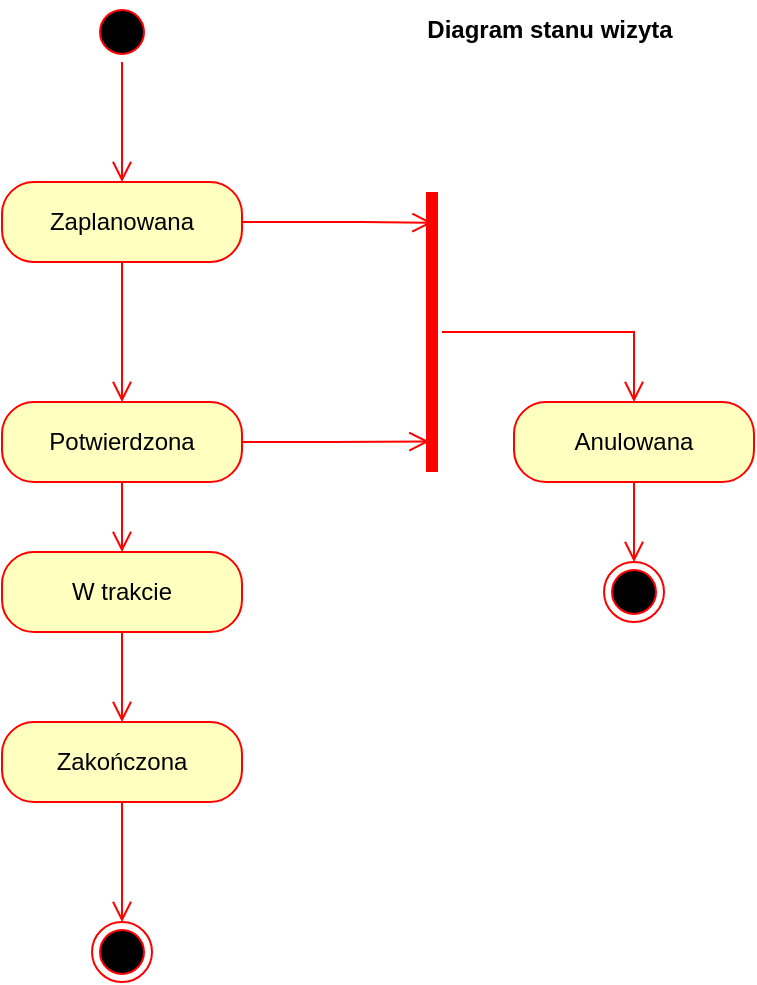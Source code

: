 <mxfile version="18.1.3" type="google"><diagram id="xczXRzMOCAQHV8vyfEkh" name="Page-1"><mxGraphModel grid="1" page="1" gridSize="10" guides="1" tooltips="1" connect="1" arrows="1" fold="1" pageScale="1" pageWidth="827" pageHeight="1169" math="0" shadow="0"><root><mxCell id="0"/><mxCell id="1" parent="0"/><mxCell id="0-1TfR2W8aiOouoFsiim-1" value="" style="ellipse;html=1;shape=startState;fillColor=#000000;strokeColor=#ff0000;" vertex="1" parent="1"><mxGeometry x="145" y="85" width="30" height="30" as="geometry"/></mxCell><mxCell id="0-1TfR2W8aiOouoFsiim-2" value="" style="edgeStyle=orthogonalEdgeStyle;html=1;verticalAlign=bottom;endArrow=open;endSize=8;strokeColor=#ff0000;rounded=0;" edge="1" parent="1" source="0-1TfR2W8aiOouoFsiim-1"><mxGeometry relative="1" as="geometry"><mxPoint x="160" y="175" as="targetPoint"/></mxGeometry></mxCell><mxCell id="0-1TfR2W8aiOouoFsiim-3" value="Zaplanowana" style="rounded=1;whiteSpace=wrap;html=1;arcSize=40;fontColor=#000000;fillColor=#ffffc0;strokeColor=#ff0000;" vertex="1" parent="1"><mxGeometry x="100" y="175" width="120" height="40" as="geometry"/></mxCell><mxCell id="0-1TfR2W8aiOouoFsiim-4" value="" style="edgeStyle=orthogonalEdgeStyle;html=1;verticalAlign=bottom;endArrow=open;endSize=8;strokeColor=#ff0000;rounded=0;" edge="1" parent="1" source="0-1TfR2W8aiOouoFsiim-3"><mxGeometry relative="1" as="geometry"><mxPoint x="160" y="285" as="targetPoint"/></mxGeometry></mxCell><mxCell id="0-1TfR2W8aiOouoFsiim-5" value="Potwierdzona" style="rounded=1;whiteSpace=wrap;html=1;arcSize=40;fontColor=#000000;fillColor=#ffffc0;strokeColor=#ff0000;" vertex="1" parent="1"><mxGeometry x="100" y="285" width="120" height="40" as="geometry"/></mxCell><mxCell id="0-1TfR2W8aiOouoFsiim-6" value="" style="edgeStyle=orthogonalEdgeStyle;html=1;verticalAlign=bottom;endArrow=open;endSize=8;strokeColor=#ff0000;rounded=0;entryX=0.5;entryY=0;entryDx=0;entryDy=0;" edge="1" parent="1" source="0-1TfR2W8aiOouoFsiim-5" target="0-1TfR2W8aiOouoFsiim-7"><mxGeometry relative="1" as="geometry"><mxPoint x="165" y="385" as="targetPoint"/></mxGeometry></mxCell><mxCell id="0-1TfR2W8aiOouoFsiim-7" value="W trakcie" style="rounded=1;whiteSpace=wrap;html=1;arcSize=40;fontColor=#000000;fillColor=#ffffc0;strokeColor=#ff0000;" vertex="1" parent="1"><mxGeometry x="100" y="360" width="120" height="40" as="geometry"/></mxCell><mxCell id="0-1TfR2W8aiOouoFsiim-8" value="" style="edgeStyle=orthogonalEdgeStyle;html=1;verticalAlign=bottom;endArrow=open;endSize=8;strokeColor=#ff0000;rounded=0;entryX=0.5;entryY=0;entryDx=0;entryDy=0;" edge="1" parent="1" source="0-1TfR2W8aiOouoFsiim-7" target="0-1TfR2W8aiOouoFsiim-9"><mxGeometry relative="1" as="geometry"><mxPoint x="165" y="445" as="targetPoint"/></mxGeometry></mxCell><mxCell id="0-1TfR2W8aiOouoFsiim-9" value="Zakończona" style="rounded=1;whiteSpace=wrap;html=1;arcSize=40;fontColor=#000000;fillColor=#ffffc0;strokeColor=#ff0000;" vertex="1" parent="1"><mxGeometry x="100" y="445" width="120" height="40" as="geometry"/></mxCell><mxCell id="0-1TfR2W8aiOouoFsiim-10" value="" style="edgeStyle=orthogonalEdgeStyle;html=1;verticalAlign=bottom;endArrow=open;endSize=8;strokeColor=#ff0000;rounded=0;" edge="1" parent="1" source="0-1TfR2W8aiOouoFsiim-9"><mxGeometry relative="1" as="geometry"><mxPoint x="160" y="545" as="targetPoint"/></mxGeometry></mxCell><mxCell id="0-1TfR2W8aiOouoFsiim-12" value="" style="ellipse;html=1;shape=endState;fillColor=#000000;strokeColor=#ff0000;" vertex="1" parent="1"><mxGeometry x="145" y="545" width="30" height="30" as="geometry"/></mxCell><mxCell id="0-1TfR2W8aiOouoFsiim-13" value="Diagram stanu wizyta" style="text;align=center;fontStyle=1;verticalAlign=middle;spacingLeft=3;spacingRight=3;strokeColor=none;rotatable=0;points=[[0,0.5],[1,0.5]];portConstraint=eastwest;" vertex="1" parent="1"><mxGeometry x="334" y="85" width="80" height="26" as="geometry"/></mxCell><mxCell id="0-1TfR2W8aiOouoFsiim-14" value="Anulowana" style="rounded=1;whiteSpace=wrap;html=1;arcSize=40;fontColor=#000000;fillColor=#ffffc0;strokeColor=#ff0000;" vertex="1" parent="1"><mxGeometry x="356" y="285" width="120" height="40" as="geometry"/></mxCell><mxCell id="0-1TfR2W8aiOouoFsiim-15" value="" style="edgeStyle=orthogonalEdgeStyle;html=1;verticalAlign=bottom;endArrow=open;endSize=8;strokeColor=#ff0000;rounded=0;entryX=0.5;entryY=0;entryDx=0;entryDy=0;" edge="1" parent="1" source="0-1TfR2W8aiOouoFsiim-14" target="0-1TfR2W8aiOouoFsiim-16"><mxGeometry relative="1" as="geometry"><mxPoint x="446" y="350" as="targetPoint"/></mxGeometry></mxCell><mxCell id="0-1TfR2W8aiOouoFsiim-16" value="" style="ellipse;html=1;shape=endState;fillColor=#000000;strokeColor=#ff0000;" vertex="1" parent="1"><mxGeometry x="401" y="365" width="30" height="30" as="geometry"/></mxCell><mxCell id="0-1TfR2W8aiOouoFsiim-18" value="" style="edgeStyle=orthogonalEdgeStyle;html=1;verticalAlign=bottom;endArrow=open;endSize=8;strokeColor=#ff0000;rounded=0;exitX=1;exitY=0.5;exitDx=0;exitDy=0;entryX=0.11;entryY=0.476;entryDx=0;entryDy=0;entryPerimeter=0;" edge="1" parent="1" source="0-1TfR2W8aiOouoFsiim-3" target="-mBANFLHbCXZQlH19GmC-1"><mxGeometry relative="1" as="geometry"><mxPoint x="280" y="180" as="targetPoint"/><mxPoint x="175" y="335" as="sourcePoint"/><Array as="points"><mxPoint x="280" y="195"/></Array></mxGeometry></mxCell><mxCell id="0-1TfR2W8aiOouoFsiim-19" style="edgeStyle=orthogonalEdgeStyle;rounded=0;orthogonalLoop=1;jettySize=auto;html=1;exitX=0.5;exitY=1;exitDx=0;exitDy=0;" edge="1" parent="1" source="0-1TfR2W8aiOouoFsiim-5" target="0-1TfR2W8aiOouoFsiim-5"><mxGeometry relative="1" as="geometry"/></mxCell><mxCell id="0-1TfR2W8aiOouoFsiim-21" value="" style="edgeStyle=orthogonalEdgeStyle;html=1;verticalAlign=bottom;endArrow=open;endSize=8;strokeColor=#ff0000;rounded=0;exitX=1;exitY=0.5;exitDx=0;exitDy=0;entryX=0.891;entryY=0.633;entryDx=0;entryDy=0;entryPerimeter=0;" edge="1" parent="1" source="0-1TfR2W8aiOouoFsiim-5" target="-mBANFLHbCXZQlH19GmC-1"><mxGeometry relative="1" as="geometry"><mxPoint x="310" y="305" as="targetPoint"/><mxPoint x="200" y="225" as="sourcePoint"/><Array as="points"/></mxGeometry></mxCell><mxCell id="-mBANFLHbCXZQlH19GmC-1" value="" style="shape=line;html=1;strokeWidth=6;strokeColor=#ff0000;direction=south;" vertex="1" parent="1"><mxGeometry x="310" y="180" width="10" height="140" as="geometry"/></mxCell><mxCell id="-mBANFLHbCXZQlH19GmC-2" value="" style="edgeStyle=orthogonalEdgeStyle;html=1;verticalAlign=bottom;endArrow=open;endSize=8;strokeColor=#ff0000;rounded=0;entryX=0.5;entryY=0;entryDx=0;entryDy=0;" edge="1" parent="1" source="-mBANFLHbCXZQlH19GmC-1" target="0-1TfR2W8aiOouoFsiim-14"><mxGeometry relative="1" as="geometry"><mxPoint x="490" y="260" as="targetPoint"/></mxGeometry></mxCell></root></mxGraphModel></diagram></mxfile>